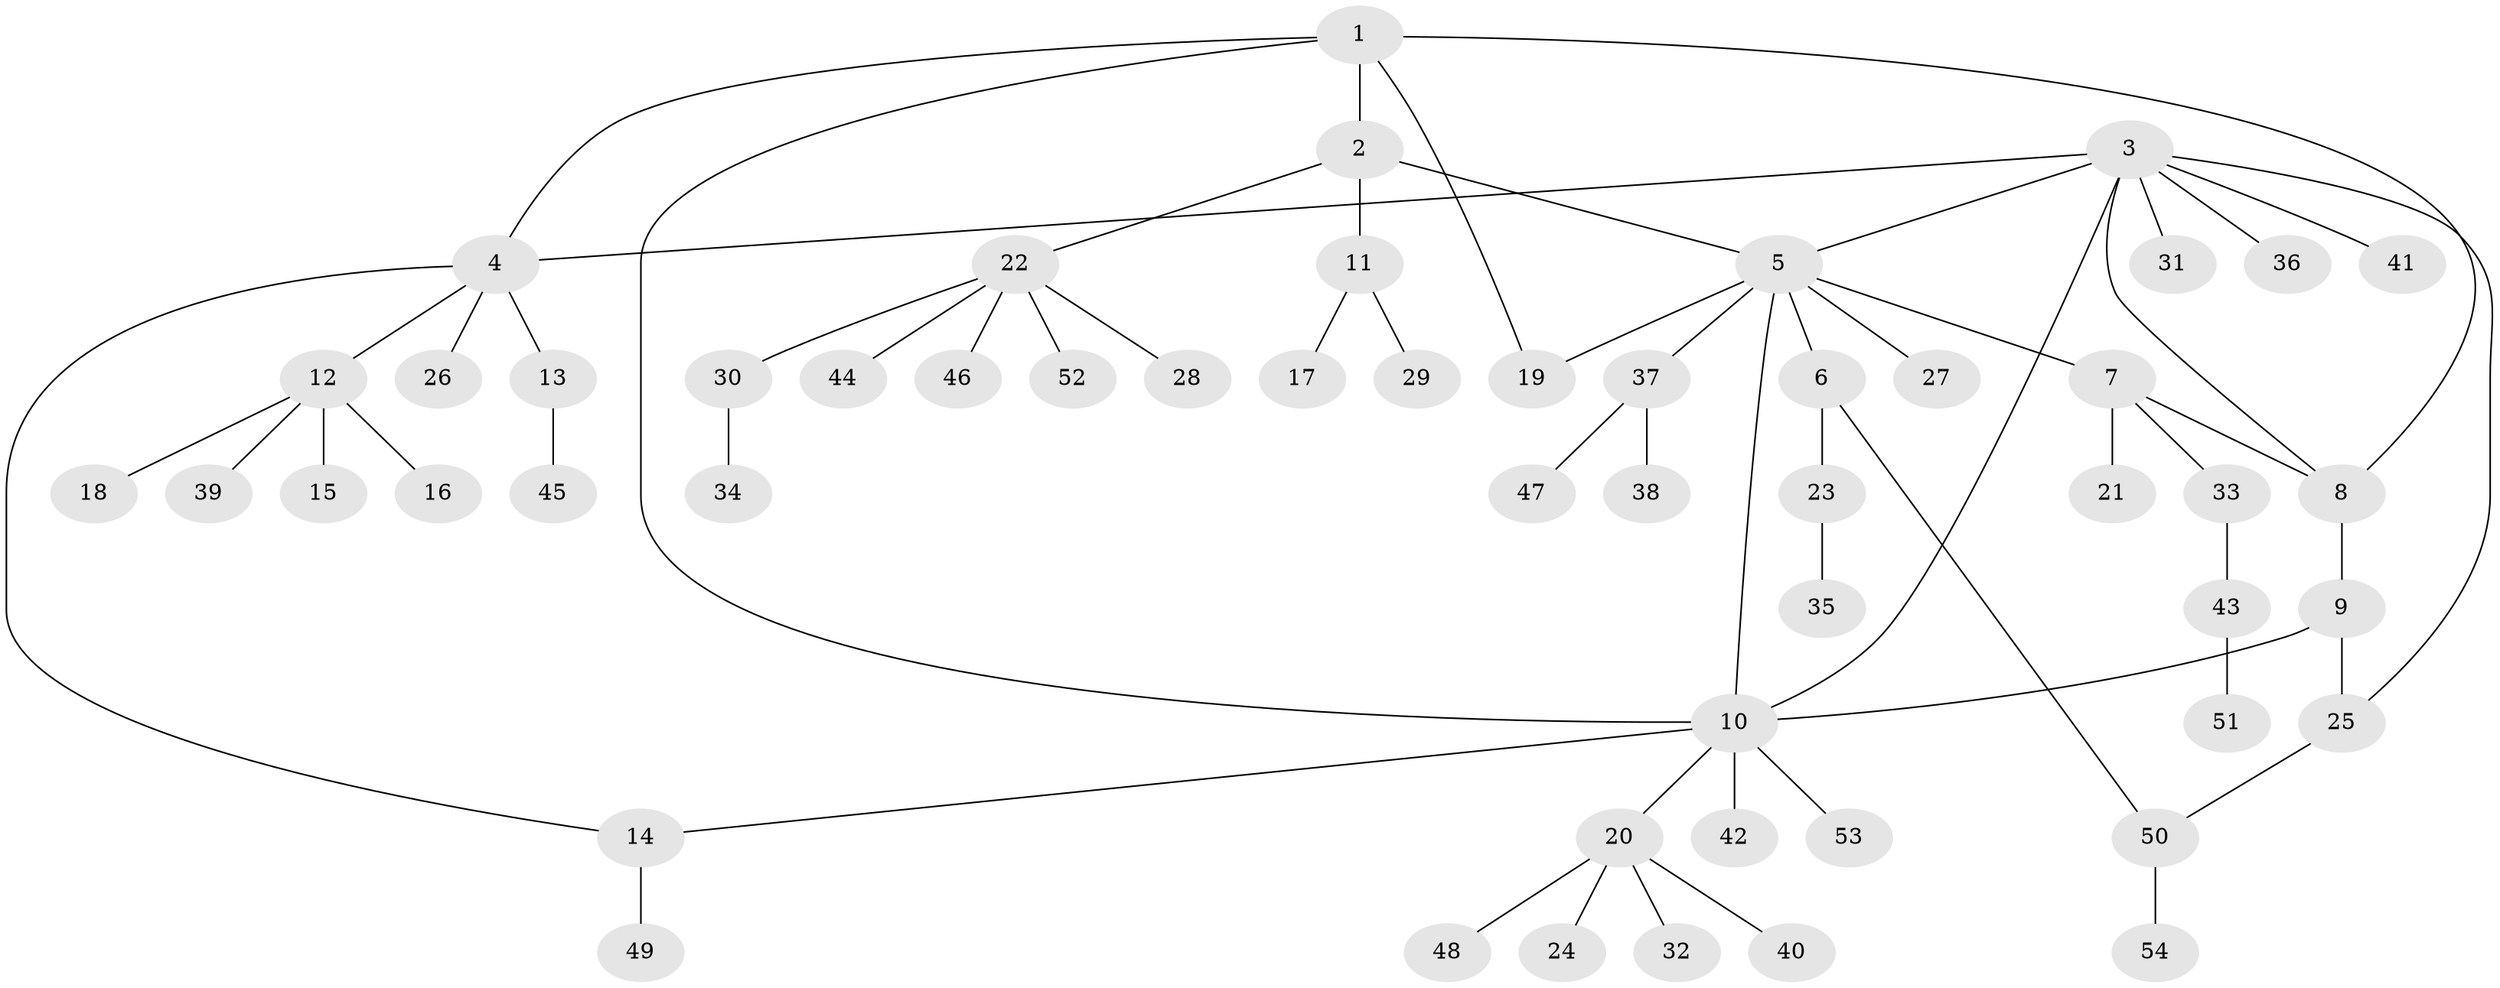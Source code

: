 // coarse degree distribution, {3: 0.1875, 13: 0.0625, 2: 0.125, 1: 0.625}
// Generated by graph-tools (version 1.1) at 2025/19/03/04/25 18:19:40]
// undirected, 54 vertices, 63 edges
graph export_dot {
graph [start="1"]
  node [color=gray90,style=filled];
  1;
  2;
  3;
  4;
  5;
  6;
  7;
  8;
  9;
  10;
  11;
  12;
  13;
  14;
  15;
  16;
  17;
  18;
  19;
  20;
  21;
  22;
  23;
  24;
  25;
  26;
  27;
  28;
  29;
  30;
  31;
  32;
  33;
  34;
  35;
  36;
  37;
  38;
  39;
  40;
  41;
  42;
  43;
  44;
  45;
  46;
  47;
  48;
  49;
  50;
  51;
  52;
  53;
  54;
  1 -- 2;
  1 -- 4;
  1 -- 8;
  1 -- 10;
  1 -- 19;
  2 -- 5;
  2 -- 11;
  2 -- 22;
  3 -- 4;
  3 -- 5;
  3 -- 8;
  3 -- 10;
  3 -- 25;
  3 -- 31;
  3 -- 36;
  3 -- 41;
  4 -- 12;
  4 -- 13;
  4 -- 14;
  4 -- 26;
  5 -- 6;
  5 -- 7;
  5 -- 10;
  5 -- 19;
  5 -- 27;
  5 -- 37;
  6 -- 23;
  6 -- 50;
  7 -- 8;
  7 -- 21;
  7 -- 33;
  8 -- 9;
  9 -- 10;
  9 -- 25;
  10 -- 14;
  10 -- 20;
  10 -- 42;
  10 -- 53;
  11 -- 17;
  11 -- 29;
  12 -- 15;
  12 -- 16;
  12 -- 18;
  12 -- 39;
  13 -- 45;
  14 -- 49;
  20 -- 24;
  20 -- 32;
  20 -- 40;
  20 -- 48;
  22 -- 28;
  22 -- 30;
  22 -- 44;
  22 -- 46;
  22 -- 52;
  23 -- 35;
  25 -- 50;
  30 -- 34;
  33 -- 43;
  37 -- 38;
  37 -- 47;
  43 -- 51;
  50 -- 54;
}
